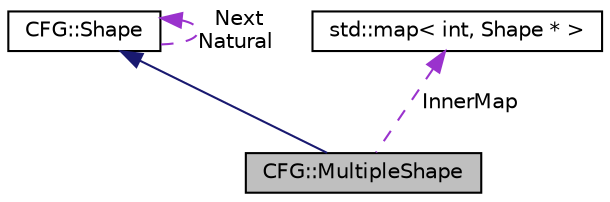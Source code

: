digraph "CFG::MultipleShape"
{
  edge [fontname="Helvetica",fontsize="10",labelfontname="Helvetica",labelfontsize="10"];
  node [fontname="Helvetica",fontsize="10",shape=record];
  Node2 [label="CFG::MultipleShape",height=0.2,width=0.4,color="black", fillcolor="grey75", style="filled", fontcolor="black"];
  Node3 -> Node2 [dir="back",color="midnightblue",fontsize="10",style="solid"];
  Node3 [label="CFG::Shape",height=0.2,width=0.4,color="black", fillcolor="white", style="filled",URL="$struct_c_f_g_1_1_shape.html"];
  Node3 -> Node3 [dir="back",color="darkorchid3",fontsize="10",style="dashed",label=" Next\nNatural" ];
  Node4 -> Node2 [dir="back",color="darkorchid3",fontsize="10",style="dashed",label=" InnerMap" ];
  Node4 [label="std::map\< int, Shape * \>",height=0.2,width=0.4,color="black", fillcolor="white", style="filled",URL="$classstd_1_1map.html"];
}
